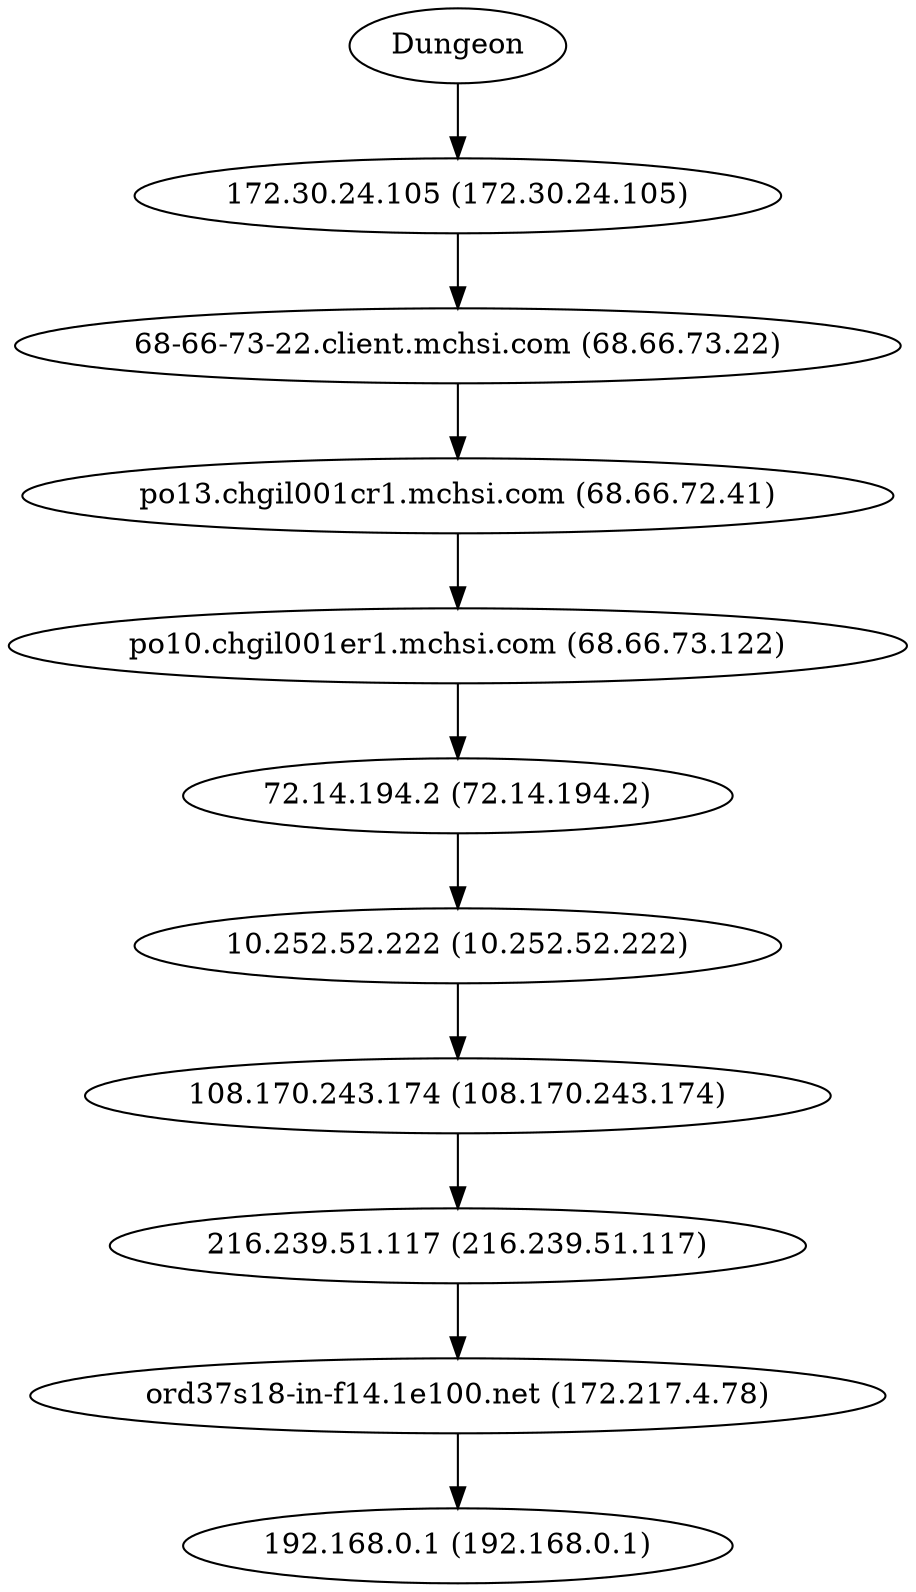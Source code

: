 digraph network {

//  1  192.168.0.1 (192.168.0.1)  3.464 ms  2.034 ms  3.019 ms
"Dungeon" -> "172.30.24.105 (172.30.24.105)";
"172.30.24.105 (172.30.24.105)" -> "68-66-73-22.client.mchsi.com (68.66.73.22)";
"68-66-73-22.client.mchsi.com (68.66.73.22)" -> "po13.chgil001cr1.mchsi.com (68.66.72.41)";
"po13.chgil001cr1.mchsi.com (68.66.72.41)" -> "po10.chgil001er1.mchsi.com (68.66.73.122)";
"po10.chgil001er1.mchsi.com (68.66.73.122)" -> "72.14.194.2 (72.14.194.2)";
"72.14.194.2 (72.14.194.2)" -> "10.252.52.222 (10.252.52.222)";
"10.252.52.222 (10.252.52.222)" -> "108.170.243.174 (108.170.243.174)";
"108.170.243.174 (108.170.243.174)" -> "216.239.51.117 (216.239.51.117)";
"216.239.51.117 (216.239.51.117)" -> "ord37s18-in-f14.1e100.net (172.217.4.78)";
"ord37s18-in-f14.1e100.net (172.217.4.78)" -> "192.168.0.1 (192.168.0.1)";
}
